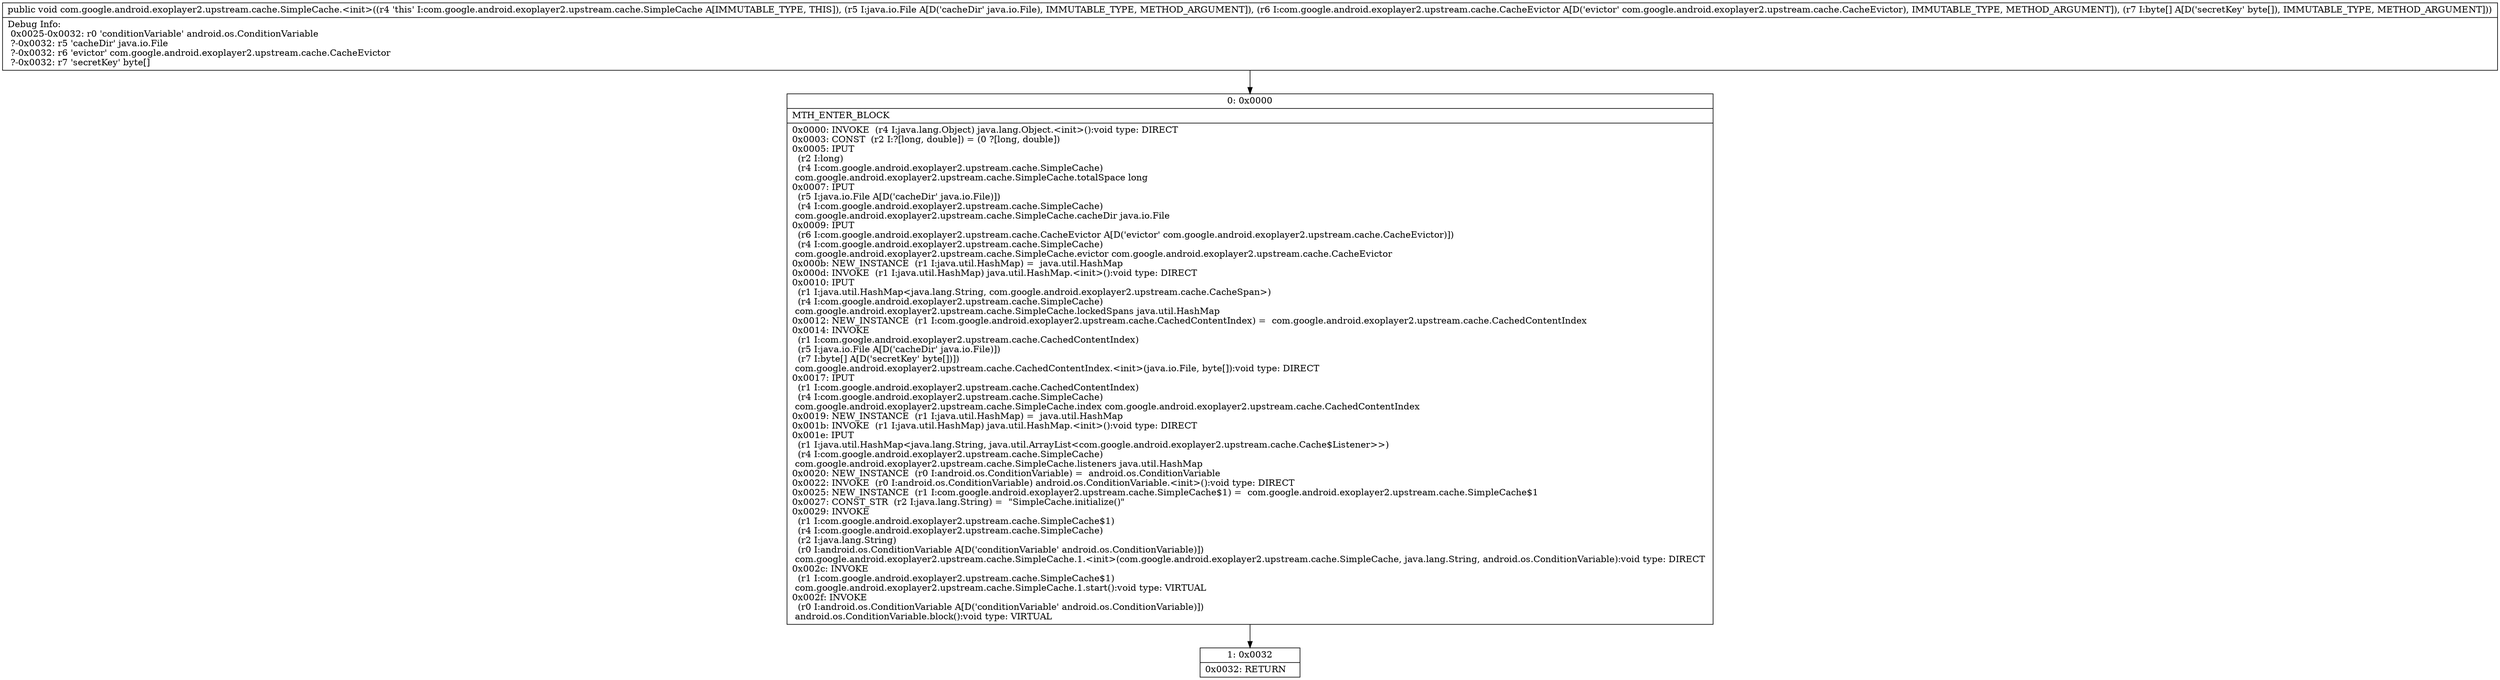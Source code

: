 digraph "CFG forcom.google.android.exoplayer2.upstream.cache.SimpleCache.\<init\>(Ljava\/io\/File;Lcom\/google\/android\/exoplayer2\/upstream\/cache\/CacheEvictor;[B)V" {
Node_0 [shape=record,label="{0\:\ 0x0000|MTH_ENTER_BLOCK\l|0x0000: INVOKE  (r4 I:java.lang.Object) java.lang.Object.\<init\>():void type: DIRECT \l0x0003: CONST  (r2 I:?[long, double]) = (0 ?[long, double]) \l0x0005: IPUT  \l  (r2 I:long)\l  (r4 I:com.google.android.exoplayer2.upstream.cache.SimpleCache)\l com.google.android.exoplayer2.upstream.cache.SimpleCache.totalSpace long \l0x0007: IPUT  \l  (r5 I:java.io.File A[D('cacheDir' java.io.File)])\l  (r4 I:com.google.android.exoplayer2.upstream.cache.SimpleCache)\l com.google.android.exoplayer2.upstream.cache.SimpleCache.cacheDir java.io.File \l0x0009: IPUT  \l  (r6 I:com.google.android.exoplayer2.upstream.cache.CacheEvictor A[D('evictor' com.google.android.exoplayer2.upstream.cache.CacheEvictor)])\l  (r4 I:com.google.android.exoplayer2.upstream.cache.SimpleCache)\l com.google.android.exoplayer2.upstream.cache.SimpleCache.evictor com.google.android.exoplayer2.upstream.cache.CacheEvictor \l0x000b: NEW_INSTANCE  (r1 I:java.util.HashMap) =  java.util.HashMap \l0x000d: INVOKE  (r1 I:java.util.HashMap) java.util.HashMap.\<init\>():void type: DIRECT \l0x0010: IPUT  \l  (r1 I:java.util.HashMap\<java.lang.String, com.google.android.exoplayer2.upstream.cache.CacheSpan\>)\l  (r4 I:com.google.android.exoplayer2.upstream.cache.SimpleCache)\l com.google.android.exoplayer2.upstream.cache.SimpleCache.lockedSpans java.util.HashMap \l0x0012: NEW_INSTANCE  (r1 I:com.google.android.exoplayer2.upstream.cache.CachedContentIndex) =  com.google.android.exoplayer2.upstream.cache.CachedContentIndex \l0x0014: INVOKE  \l  (r1 I:com.google.android.exoplayer2.upstream.cache.CachedContentIndex)\l  (r5 I:java.io.File A[D('cacheDir' java.io.File)])\l  (r7 I:byte[] A[D('secretKey' byte[])])\l com.google.android.exoplayer2.upstream.cache.CachedContentIndex.\<init\>(java.io.File, byte[]):void type: DIRECT \l0x0017: IPUT  \l  (r1 I:com.google.android.exoplayer2.upstream.cache.CachedContentIndex)\l  (r4 I:com.google.android.exoplayer2.upstream.cache.SimpleCache)\l com.google.android.exoplayer2.upstream.cache.SimpleCache.index com.google.android.exoplayer2.upstream.cache.CachedContentIndex \l0x0019: NEW_INSTANCE  (r1 I:java.util.HashMap) =  java.util.HashMap \l0x001b: INVOKE  (r1 I:java.util.HashMap) java.util.HashMap.\<init\>():void type: DIRECT \l0x001e: IPUT  \l  (r1 I:java.util.HashMap\<java.lang.String, java.util.ArrayList\<com.google.android.exoplayer2.upstream.cache.Cache$Listener\>\>)\l  (r4 I:com.google.android.exoplayer2.upstream.cache.SimpleCache)\l com.google.android.exoplayer2.upstream.cache.SimpleCache.listeners java.util.HashMap \l0x0020: NEW_INSTANCE  (r0 I:android.os.ConditionVariable) =  android.os.ConditionVariable \l0x0022: INVOKE  (r0 I:android.os.ConditionVariable) android.os.ConditionVariable.\<init\>():void type: DIRECT \l0x0025: NEW_INSTANCE  (r1 I:com.google.android.exoplayer2.upstream.cache.SimpleCache$1) =  com.google.android.exoplayer2.upstream.cache.SimpleCache$1 \l0x0027: CONST_STR  (r2 I:java.lang.String) =  \"SimpleCache.initialize()\" \l0x0029: INVOKE  \l  (r1 I:com.google.android.exoplayer2.upstream.cache.SimpleCache$1)\l  (r4 I:com.google.android.exoplayer2.upstream.cache.SimpleCache)\l  (r2 I:java.lang.String)\l  (r0 I:android.os.ConditionVariable A[D('conditionVariable' android.os.ConditionVariable)])\l com.google.android.exoplayer2.upstream.cache.SimpleCache.1.\<init\>(com.google.android.exoplayer2.upstream.cache.SimpleCache, java.lang.String, android.os.ConditionVariable):void type: DIRECT \l0x002c: INVOKE  \l  (r1 I:com.google.android.exoplayer2.upstream.cache.SimpleCache$1)\l com.google.android.exoplayer2.upstream.cache.SimpleCache.1.start():void type: VIRTUAL \l0x002f: INVOKE  \l  (r0 I:android.os.ConditionVariable A[D('conditionVariable' android.os.ConditionVariable)])\l android.os.ConditionVariable.block():void type: VIRTUAL \l}"];
Node_1 [shape=record,label="{1\:\ 0x0032|0x0032: RETURN   \l}"];
MethodNode[shape=record,label="{public void com.google.android.exoplayer2.upstream.cache.SimpleCache.\<init\>((r4 'this' I:com.google.android.exoplayer2.upstream.cache.SimpleCache A[IMMUTABLE_TYPE, THIS]), (r5 I:java.io.File A[D('cacheDir' java.io.File), IMMUTABLE_TYPE, METHOD_ARGUMENT]), (r6 I:com.google.android.exoplayer2.upstream.cache.CacheEvictor A[D('evictor' com.google.android.exoplayer2.upstream.cache.CacheEvictor), IMMUTABLE_TYPE, METHOD_ARGUMENT]), (r7 I:byte[] A[D('secretKey' byte[]), IMMUTABLE_TYPE, METHOD_ARGUMENT]))  | Debug Info:\l  0x0025\-0x0032: r0 'conditionVariable' android.os.ConditionVariable\l  ?\-0x0032: r5 'cacheDir' java.io.File\l  ?\-0x0032: r6 'evictor' com.google.android.exoplayer2.upstream.cache.CacheEvictor\l  ?\-0x0032: r7 'secretKey' byte[]\l}"];
MethodNode -> Node_0;
Node_0 -> Node_1;
}

